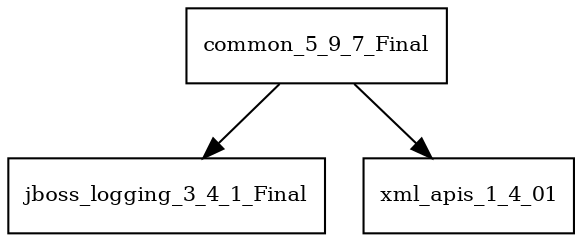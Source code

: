 digraph common_5_9_7_Final_dependencies {
  node [shape = box, fontsize=10.0];
  common_5_9_7_Final -> jboss_logging_3_4_1_Final;
  common_5_9_7_Final -> xml_apis_1_4_01;
}
